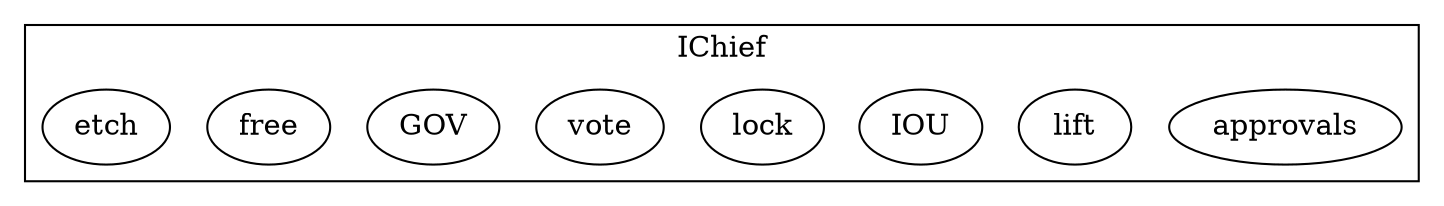 strict digraph {
subgraph cluster_1531_IChief {
label = "IChief"
"1531_approvals" [label="approvals"]
"1531_lift" [label="lift"]
"1531_IOU" [label="IOU"]
"1531_lock" [label="lock"]
"1531_vote" [label="vote"]
"1531_GOV" [label="GOV"]
"1531_free" [label="free"]
"1531_etch" [label="etch"]
}subgraph cluster_solidity {
label = "[Solidity]"
}
}
